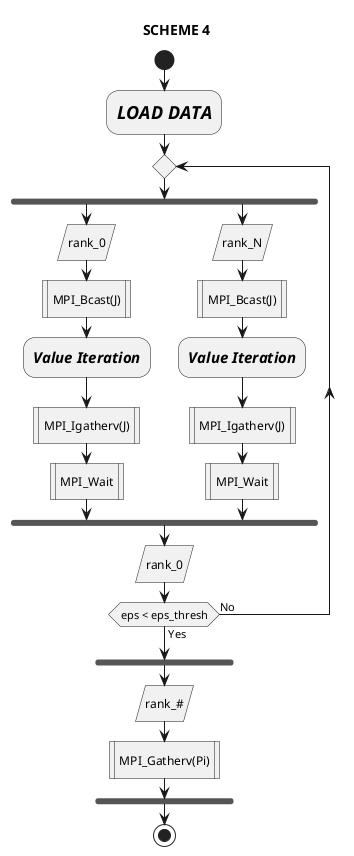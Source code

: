 @startuml
'left to right direction
' Horizontal lines: -->, <--, <-->'
title SCHEME 4
start
:<size:18><i><b>LOAD DATA</b></i></size>;
repeat
fork
    :rank_0/
    :MPI_Bcast(J)|
:<size:15><i><b>Value Iteration</b></i></size>;
:MPI_Igatherv(J)|
:MPI_Wait|
fork again
    :rank_N/
    :MPI_Bcast(J)|
:<size:15><i><b>Value Iteration</b></i></size>;
:MPI_Igatherv(J)|
:MPI_Wait|
end fork
:rank_0/
repeat while (eps < eps_thresh) is (No) not (Yes)
fork
:rank_#/
:MPI_Gatherv(Pi)|
end fork
stop

@enduml